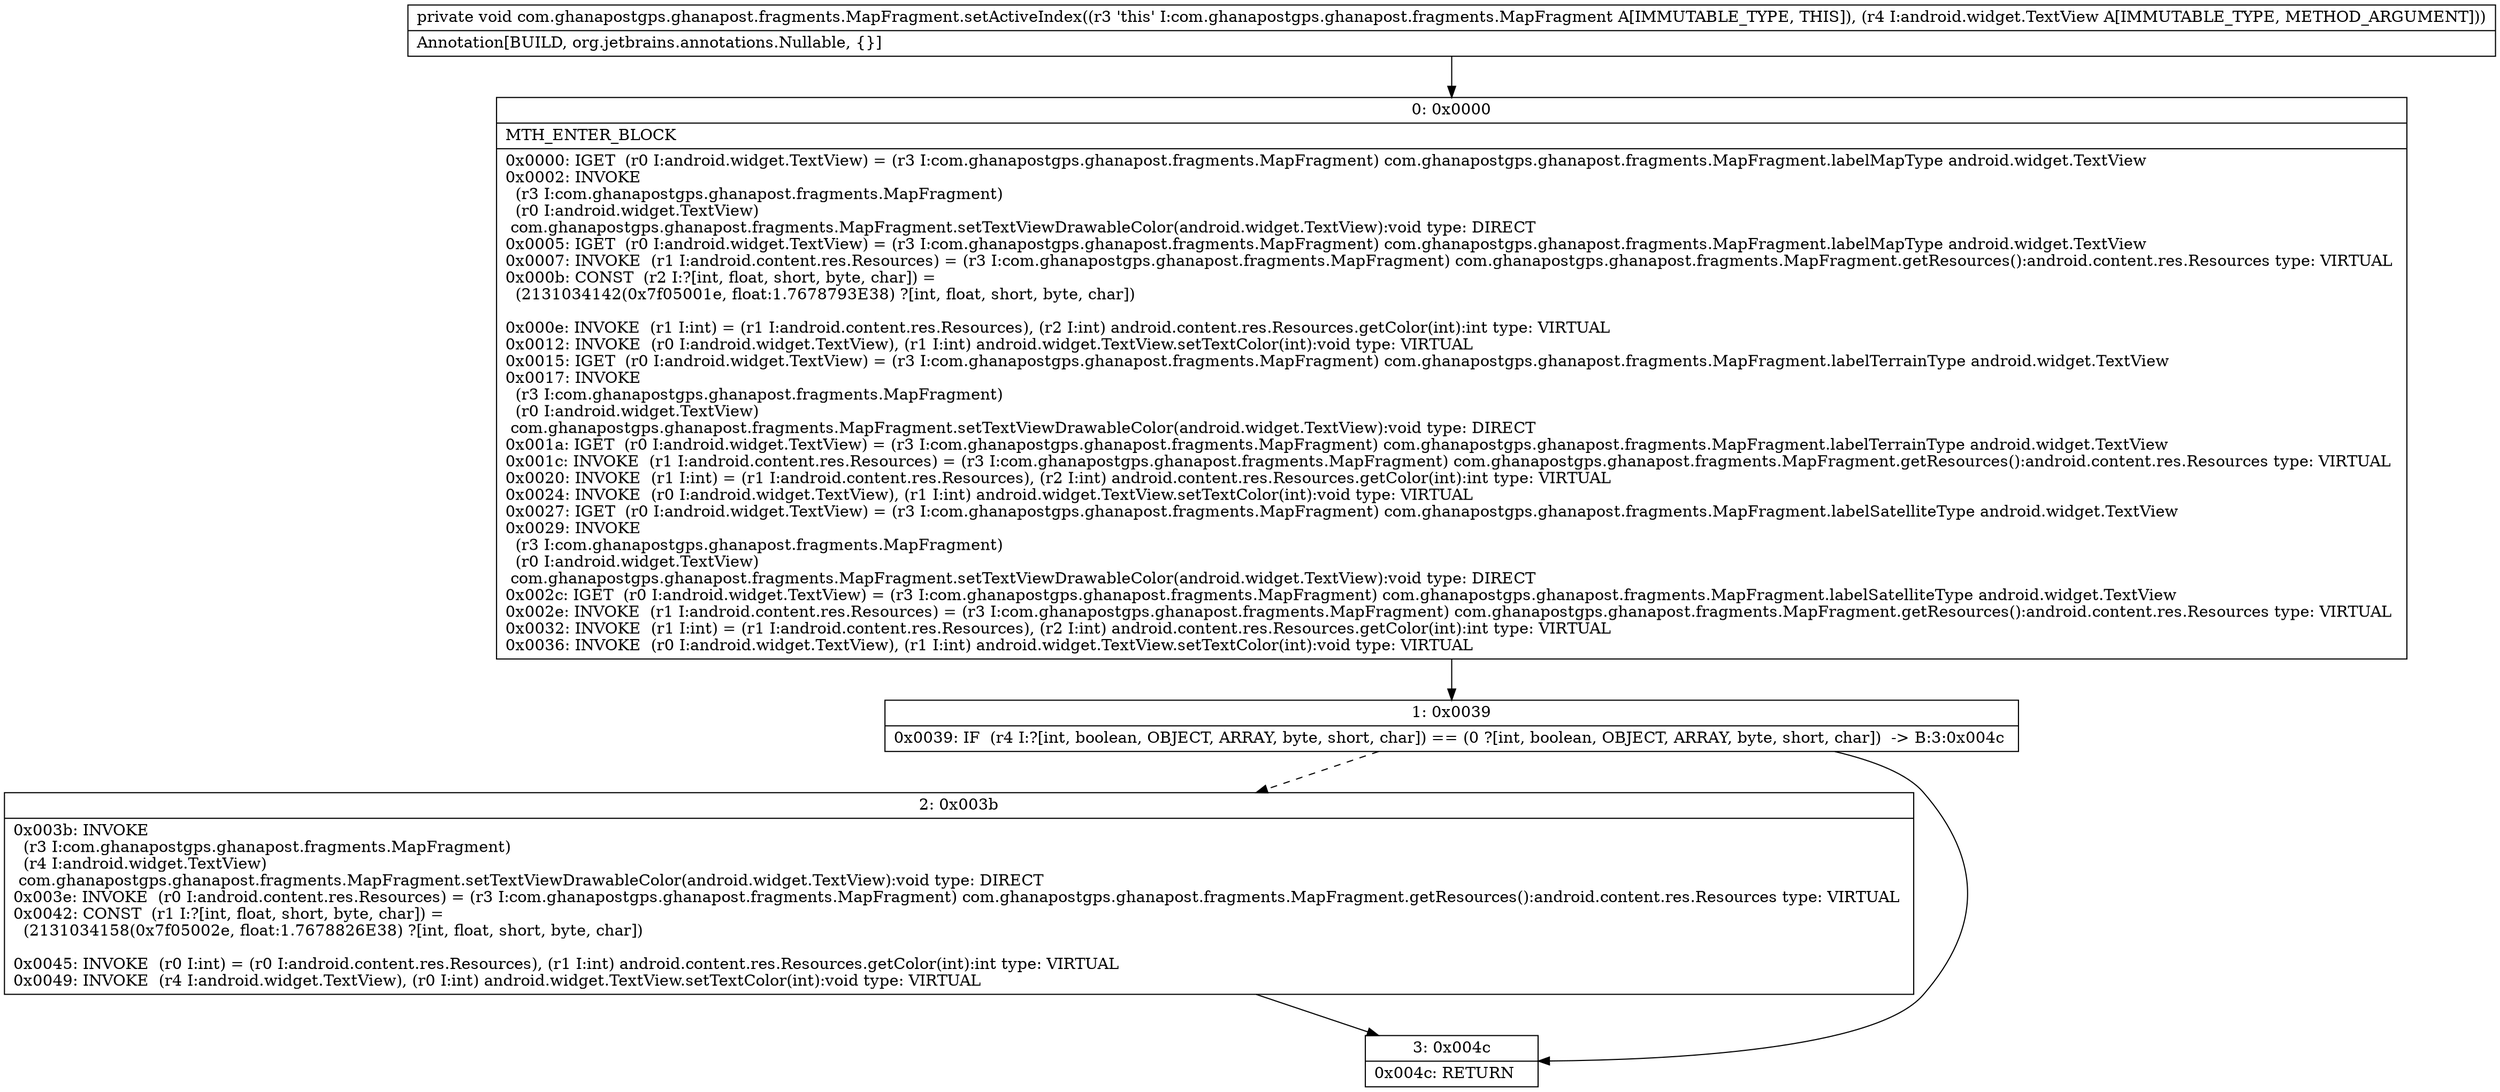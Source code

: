 digraph "CFG forcom.ghanapostgps.ghanapost.fragments.MapFragment.setActiveIndex(Landroid\/widget\/TextView;)V" {
Node_0 [shape=record,label="{0\:\ 0x0000|MTH_ENTER_BLOCK\l|0x0000: IGET  (r0 I:android.widget.TextView) = (r3 I:com.ghanapostgps.ghanapost.fragments.MapFragment) com.ghanapostgps.ghanapost.fragments.MapFragment.labelMapType android.widget.TextView \l0x0002: INVOKE  \l  (r3 I:com.ghanapostgps.ghanapost.fragments.MapFragment)\l  (r0 I:android.widget.TextView)\l com.ghanapostgps.ghanapost.fragments.MapFragment.setTextViewDrawableColor(android.widget.TextView):void type: DIRECT \l0x0005: IGET  (r0 I:android.widget.TextView) = (r3 I:com.ghanapostgps.ghanapost.fragments.MapFragment) com.ghanapostgps.ghanapost.fragments.MapFragment.labelMapType android.widget.TextView \l0x0007: INVOKE  (r1 I:android.content.res.Resources) = (r3 I:com.ghanapostgps.ghanapost.fragments.MapFragment) com.ghanapostgps.ghanapost.fragments.MapFragment.getResources():android.content.res.Resources type: VIRTUAL \l0x000b: CONST  (r2 I:?[int, float, short, byte, char]) = \l  (2131034142(0x7f05001e, float:1.7678793E38) ?[int, float, short, byte, char])\l \l0x000e: INVOKE  (r1 I:int) = (r1 I:android.content.res.Resources), (r2 I:int) android.content.res.Resources.getColor(int):int type: VIRTUAL \l0x0012: INVOKE  (r0 I:android.widget.TextView), (r1 I:int) android.widget.TextView.setTextColor(int):void type: VIRTUAL \l0x0015: IGET  (r0 I:android.widget.TextView) = (r3 I:com.ghanapostgps.ghanapost.fragments.MapFragment) com.ghanapostgps.ghanapost.fragments.MapFragment.labelTerrainType android.widget.TextView \l0x0017: INVOKE  \l  (r3 I:com.ghanapostgps.ghanapost.fragments.MapFragment)\l  (r0 I:android.widget.TextView)\l com.ghanapostgps.ghanapost.fragments.MapFragment.setTextViewDrawableColor(android.widget.TextView):void type: DIRECT \l0x001a: IGET  (r0 I:android.widget.TextView) = (r3 I:com.ghanapostgps.ghanapost.fragments.MapFragment) com.ghanapostgps.ghanapost.fragments.MapFragment.labelTerrainType android.widget.TextView \l0x001c: INVOKE  (r1 I:android.content.res.Resources) = (r3 I:com.ghanapostgps.ghanapost.fragments.MapFragment) com.ghanapostgps.ghanapost.fragments.MapFragment.getResources():android.content.res.Resources type: VIRTUAL \l0x0020: INVOKE  (r1 I:int) = (r1 I:android.content.res.Resources), (r2 I:int) android.content.res.Resources.getColor(int):int type: VIRTUAL \l0x0024: INVOKE  (r0 I:android.widget.TextView), (r1 I:int) android.widget.TextView.setTextColor(int):void type: VIRTUAL \l0x0027: IGET  (r0 I:android.widget.TextView) = (r3 I:com.ghanapostgps.ghanapost.fragments.MapFragment) com.ghanapostgps.ghanapost.fragments.MapFragment.labelSatelliteType android.widget.TextView \l0x0029: INVOKE  \l  (r3 I:com.ghanapostgps.ghanapost.fragments.MapFragment)\l  (r0 I:android.widget.TextView)\l com.ghanapostgps.ghanapost.fragments.MapFragment.setTextViewDrawableColor(android.widget.TextView):void type: DIRECT \l0x002c: IGET  (r0 I:android.widget.TextView) = (r3 I:com.ghanapostgps.ghanapost.fragments.MapFragment) com.ghanapostgps.ghanapost.fragments.MapFragment.labelSatelliteType android.widget.TextView \l0x002e: INVOKE  (r1 I:android.content.res.Resources) = (r3 I:com.ghanapostgps.ghanapost.fragments.MapFragment) com.ghanapostgps.ghanapost.fragments.MapFragment.getResources():android.content.res.Resources type: VIRTUAL \l0x0032: INVOKE  (r1 I:int) = (r1 I:android.content.res.Resources), (r2 I:int) android.content.res.Resources.getColor(int):int type: VIRTUAL \l0x0036: INVOKE  (r0 I:android.widget.TextView), (r1 I:int) android.widget.TextView.setTextColor(int):void type: VIRTUAL \l}"];
Node_1 [shape=record,label="{1\:\ 0x0039|0x0039: IF  (r4 I:?[int, boolean, OBJECT, ARRAY, byte, short, char]) == (0 ?[int, boolean, OBJECT, ARRAY, byte, short, char])  \-\> B:3:0x004c \l}"];
Node_2 [shape=record,label="{2\:\ 0x003b|0x003b: INVOKE  \l  (r3 I:com.ghanapostgps.ghanapost.fragments.MapFragment)\l  (r4 I:android.widget.TextView)\l com.ghanapostgps.ghanapost.fragments.MapFragment.setTextViewDrawableColor(android.widget.TextView):void type: DIRECT \l0x003e: INVOKE  (r0 I:android.content.res.Resources) = (r3 I:com.ghanapostgps.ghanapost.fragments.MapFragment) com.ghanapostgps.ghanapost.fragments.MapFragment.getResources():android.content.res.Resources type: VIRTUAL \l0x0042: CONST  (r1 I:?[int, float, short, byte, char]) = \l  (2131034158(0x7f05002e, float:1.7678826E38) ?[int, float, short, byte, char])\l \l0x0045: INVOKE  (r0 I:int) = (r0 I:android.content.res.Resources), (r1 I:int) android.content.res.Resources.getColor(int):int type: VIRTUAL \l0x0049: INVOKE  (r4 I:android.widget.TextView), (r0 I:int) android.widget.TextView.setTextColor(int):void type: VIRTUAL \l}"];
Node_3 [shape=record,label="{3\:\ 0x004c|0x004c: RETURN   \l}"];
MethodNode[shape=record,label="{private void com.ghanapostgps.ghanapost.fragments.MapFragment.setActiveIndex((r3 'this' I:com.ghanapostgps.ghanapost.fragments.MapFragment A[IMMUTABLE_TYPE, THIS]), (r4 I:android.widget.TextView A[IMMUTABLE_TYPE, METHOD_ARGUMENT]))  | Annotation[BUILD, org.jetbrains.annotations.Nullable, \{\}]\l}"];
MethodNode -> Node_0;
Node_0 -> Node_1;
Node_1 -> Node_2[style=dashed];
Node_1 -> Node_3;
Node_2 -> Node_3;
}

